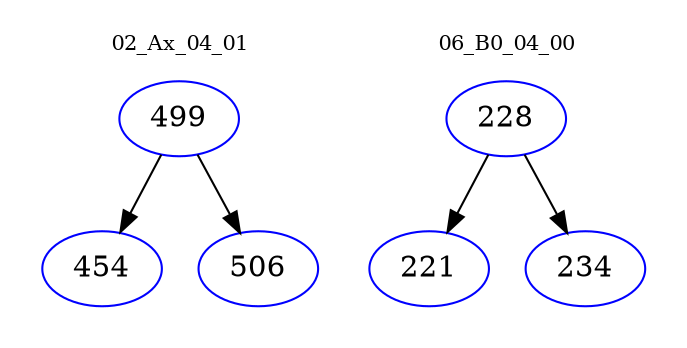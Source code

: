 digraph{
subgraph cluster_0 {
color = white
label = "02_Ax_04_01";
fontsize=10;
T0_499 [label="499", color="blue"]
T0_499 -> T0_454 [color="black"]
T0_454 [label="454", color="blue"]
T0_499 -> T0_506 [color="black"]
T0_506 [label="506", color="blue"]
}
subgraph cluster_1 {
color = white
label = "06_B0_04_00";
fontsize=10;
T1_228 [label="228", color="blue"]
T1_228 -> T1_221 [color="black"]
T1_221 [label="221", color="blue"]
T1_228 -> T1_234 [color="black"]
T1_234 [label="234", color="blue"]
}
}
